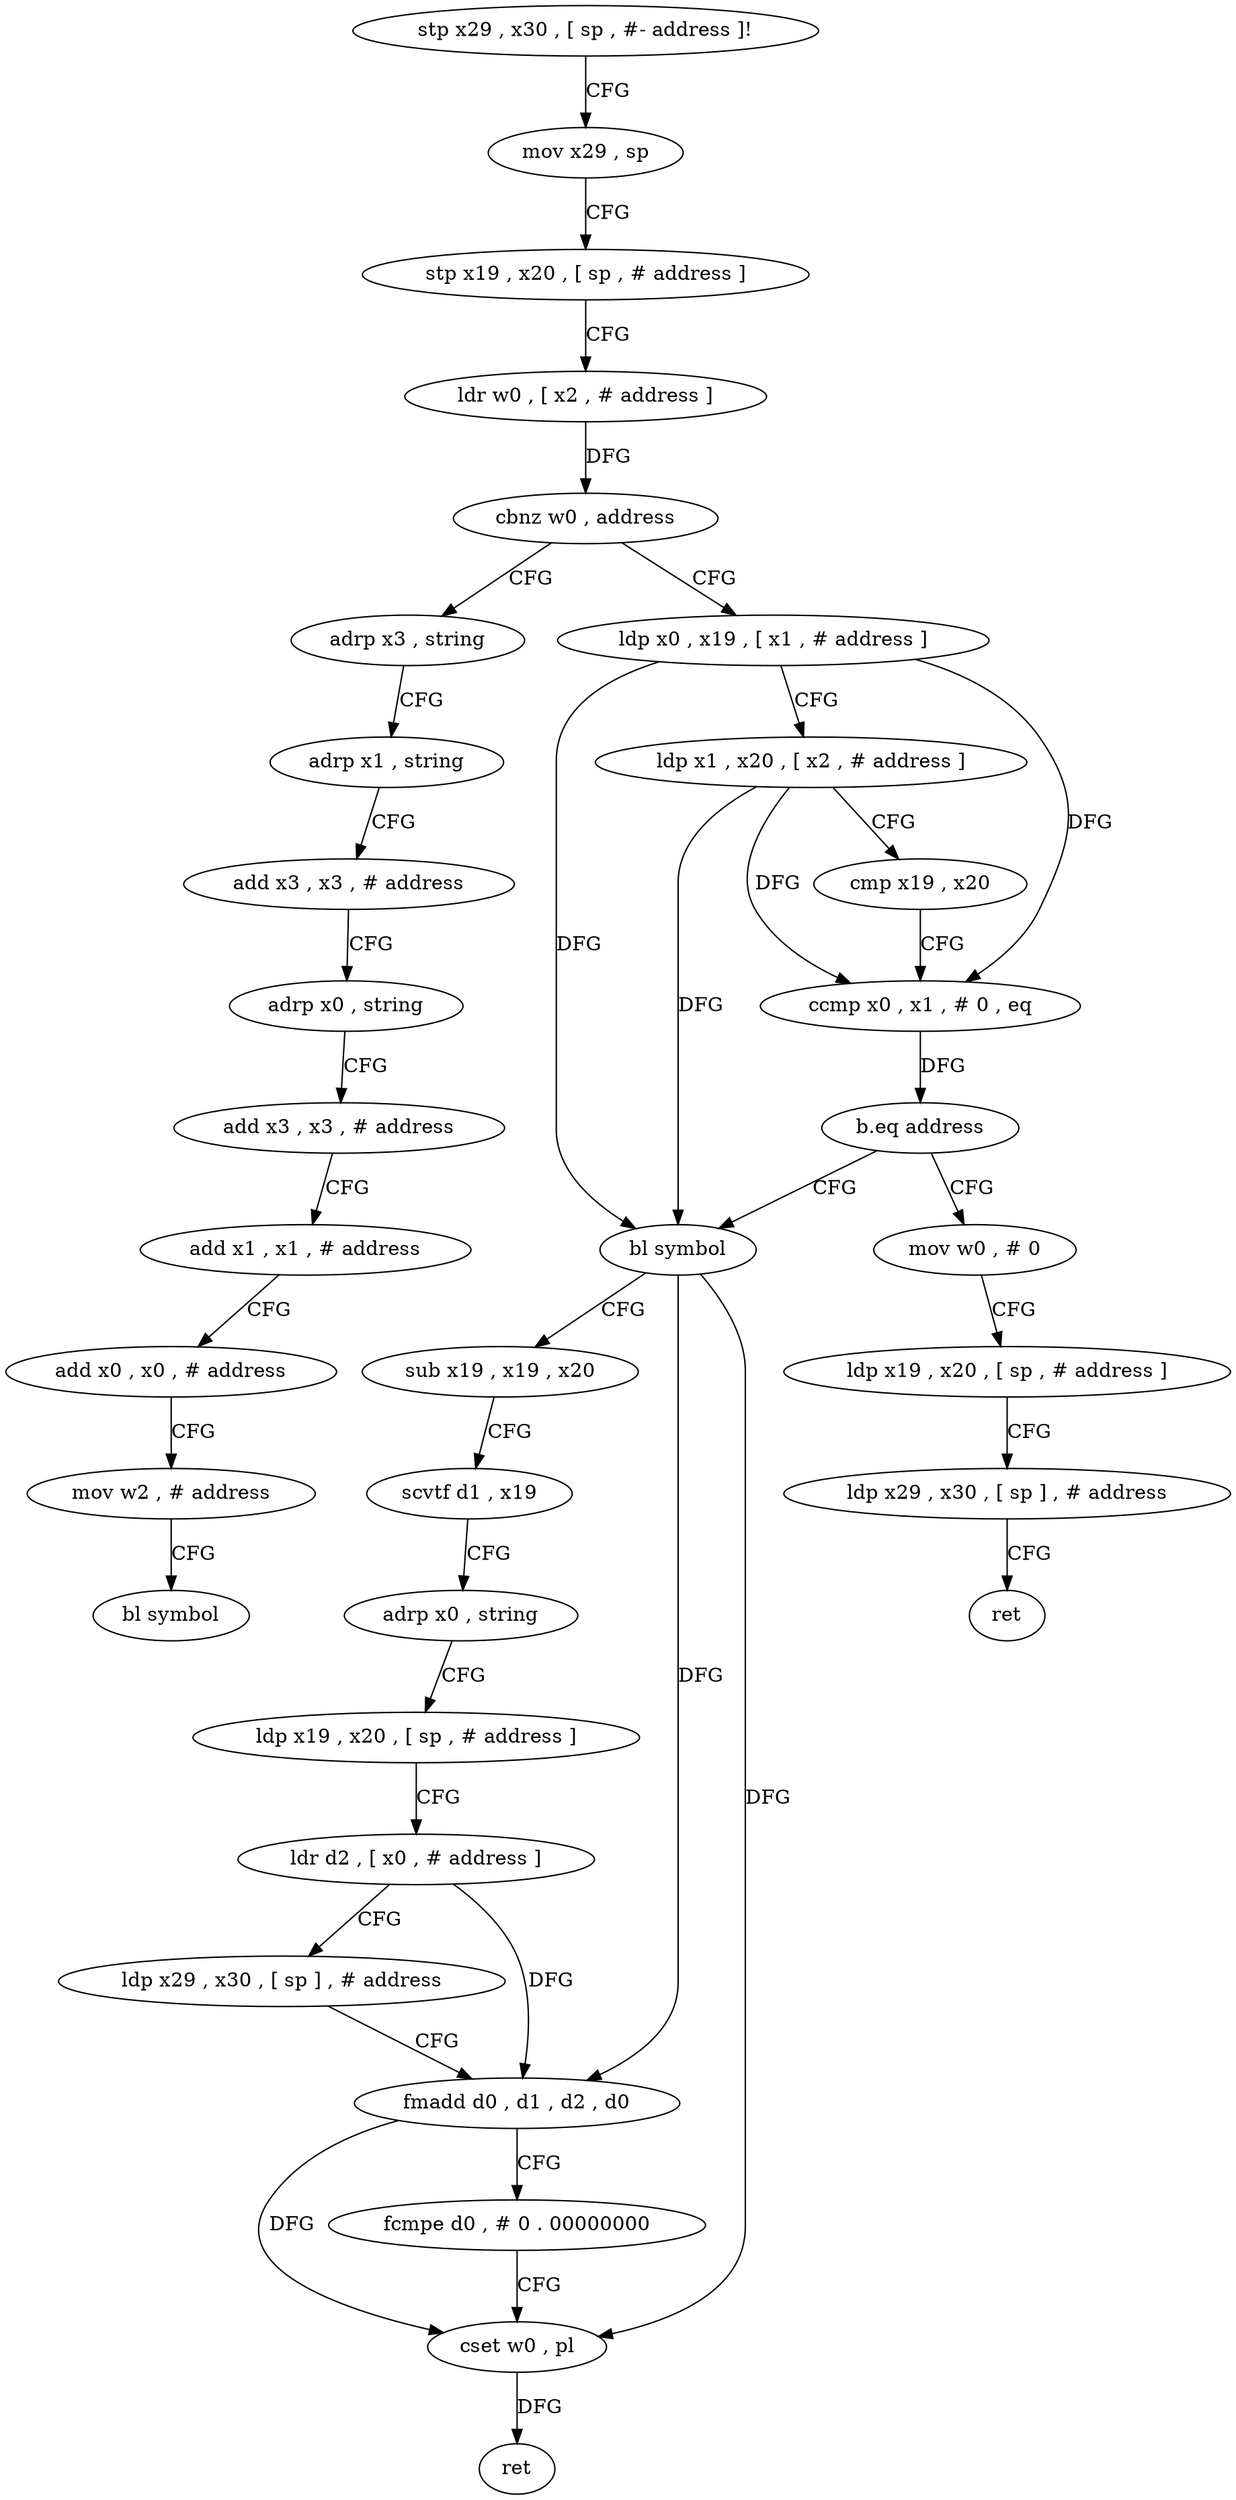 digraph "func" {
"4214160" [label = "stp x29 , x30 , [ sp , #- address ]!" ]
"4214164" [label = "mov x29 , sp" ]
"4214168" [label = "stp x19 , x20 , [ sp , # address ]" ]
"4214172" [label = "ldr w0 , [ x2 , # address ]" ]
"4214176" [label = "cbnz w0 , address" ]
"4214264" [label = "adrp x3 , string" ]
"4214180" [label = "ldp x0 , x19 , [ x1 , # address ]" ]
"4214268" [label = "adrp x1 , string" ]
"4214272" [label = "add x3 , x3 , # address" ]
"4214276" [label = "adrp x0 , string" ]
"4214280" [label = "add x3 , x3 , # address" ]
"4214284" [label = "add x1 , x1 , # address" ]
"4214288" [label = "add x0 , x0 , # address" ]
"4214292" [label = "mov w2 , # address" ]
"4214296" [label = "bl symbol" ]
"4214184" [label = "ldp x1 , x20 , [ x2 , # address ]" ]
"4214188" [label = "cmp x19 , x20" ]
"4214192" [label = "ccmp x0 , x1 , # 0 , eq" ]
"4214196" [label = "b.eq address" ]
"4214248" [label = "mov w0 , # 0" ]
"4214200" [label = "bl symbol" ]
"4214252" [label = "ldp x19 , x20 , [ sp , # address ]" ]
"4214256" [label = "ldp x29 , x30 , [ sp ] , # address" ]
"4214260" [label = "ret" ]
"4214204" [label = "sub x19 , x19 , x20" ]
"4214208" [label = "scvtf d1 , x19" ]
"4214212" [label = "adrp x0 , string" ]
"4214216" [label = "ldp x19 , x20 , [ sp , # address ]" ]
"4214220" [label = "ldr d2 , [ x0 , # address ]" ]
"4214224" [label = "ldp x29 , x30 , [ sp ] , # address" ]
"4214228" [label = "fmadd d0 , d1 , d2 , d0" ]
"4214232" [label = "fcmpe d0 , # 0 . 00000000" ]
"4214236" [label = "cset w0 , pl" ]
"4214240" [label = "ret" ]
"4214160" -> "4214164" [ label = "CFG" ]
"4214164" -> "4214168" [ label = "CFG" ]
"4214168" -> "4214172" [ label = "CFG" ]
"4214172" -> "4214176" [ label = "DFG" ]
"4214176" -> "4214264" [ label = "CFG" ]
"4214176" -> "4214180" [ label = "CFG" ]
"4214264" -> "4214268" [ label = "CFG" ]
"4214180" -> "4214184" [ label = "CFG" ]
"4214180" -> "4214192" [ label = "DFG" ]
"4214180" -> "4214200" [ label = "DFG" ]
"4214268" -> "4214272" [ label = "CFG" ]
"4214272" -> "4214276" [ label = "CFG" ]
"4214276" -> "4214280" [ label = "CFG" ]
"4214280" -> "4214284" [ label = "CFG" ]
"4214284" -> "4214288" [ label = "CFG" ]
"4214288" -> "4214292" [ label = "CFG" ]
"4214292" -> "4214296" [ label = "CFG" ]
"4214184" -> "4214188" [ label = "CFG" ]
"4214184" -> "4214192" [ label = "DFG" ]
"4214184" -> "4214200" [ label = "DFG" ]
"4214188" -> "4214192" [ label = "CFG" ]
"4214192" -> "4214196" [ label = "DFG" ]
"4214196" -> "4214248" [ label = "CFG" ]
"4214196" -> "4214200" [ label = "CFG" ]
"4214248" -> "4214252" [ label = "CFG" ]
"4214200" -> "4214204" [ label = "CFG" ]
"4214200" -> "4214228" [ label = "DFG" ]
"4214200" -> "4214236" [ label = "DFG" ]
"4214252" -> "4214256" [ label = "CFG" ]
"4214256" -> "4214260" [ label = "CFG" ]
"4214204" -> "4214208" [ label = "CFG" ]
"4214208" -> "4214212" [ label = "CFG" ]
"4214212" -> "4214216" [ label = "CFG" ]
"4214216" -> "4214220" [ label = "CFG" ]
"4214220" -> "4214224" [ label = "CFG" ]
"4214220" -> "4214228" [ label = "DFG" ]
"4214224" -> "4214228" [ label = "CFG" ]
"4214228" -> "4214232" [ label = "CFG" ]
"4214228" -> "4214236" [ label = "DFG" ]
"4214232" -> "4214236" [ label = "CFG" ]
"4214236" -> "4214240" [ label = "DFG" ]
}

